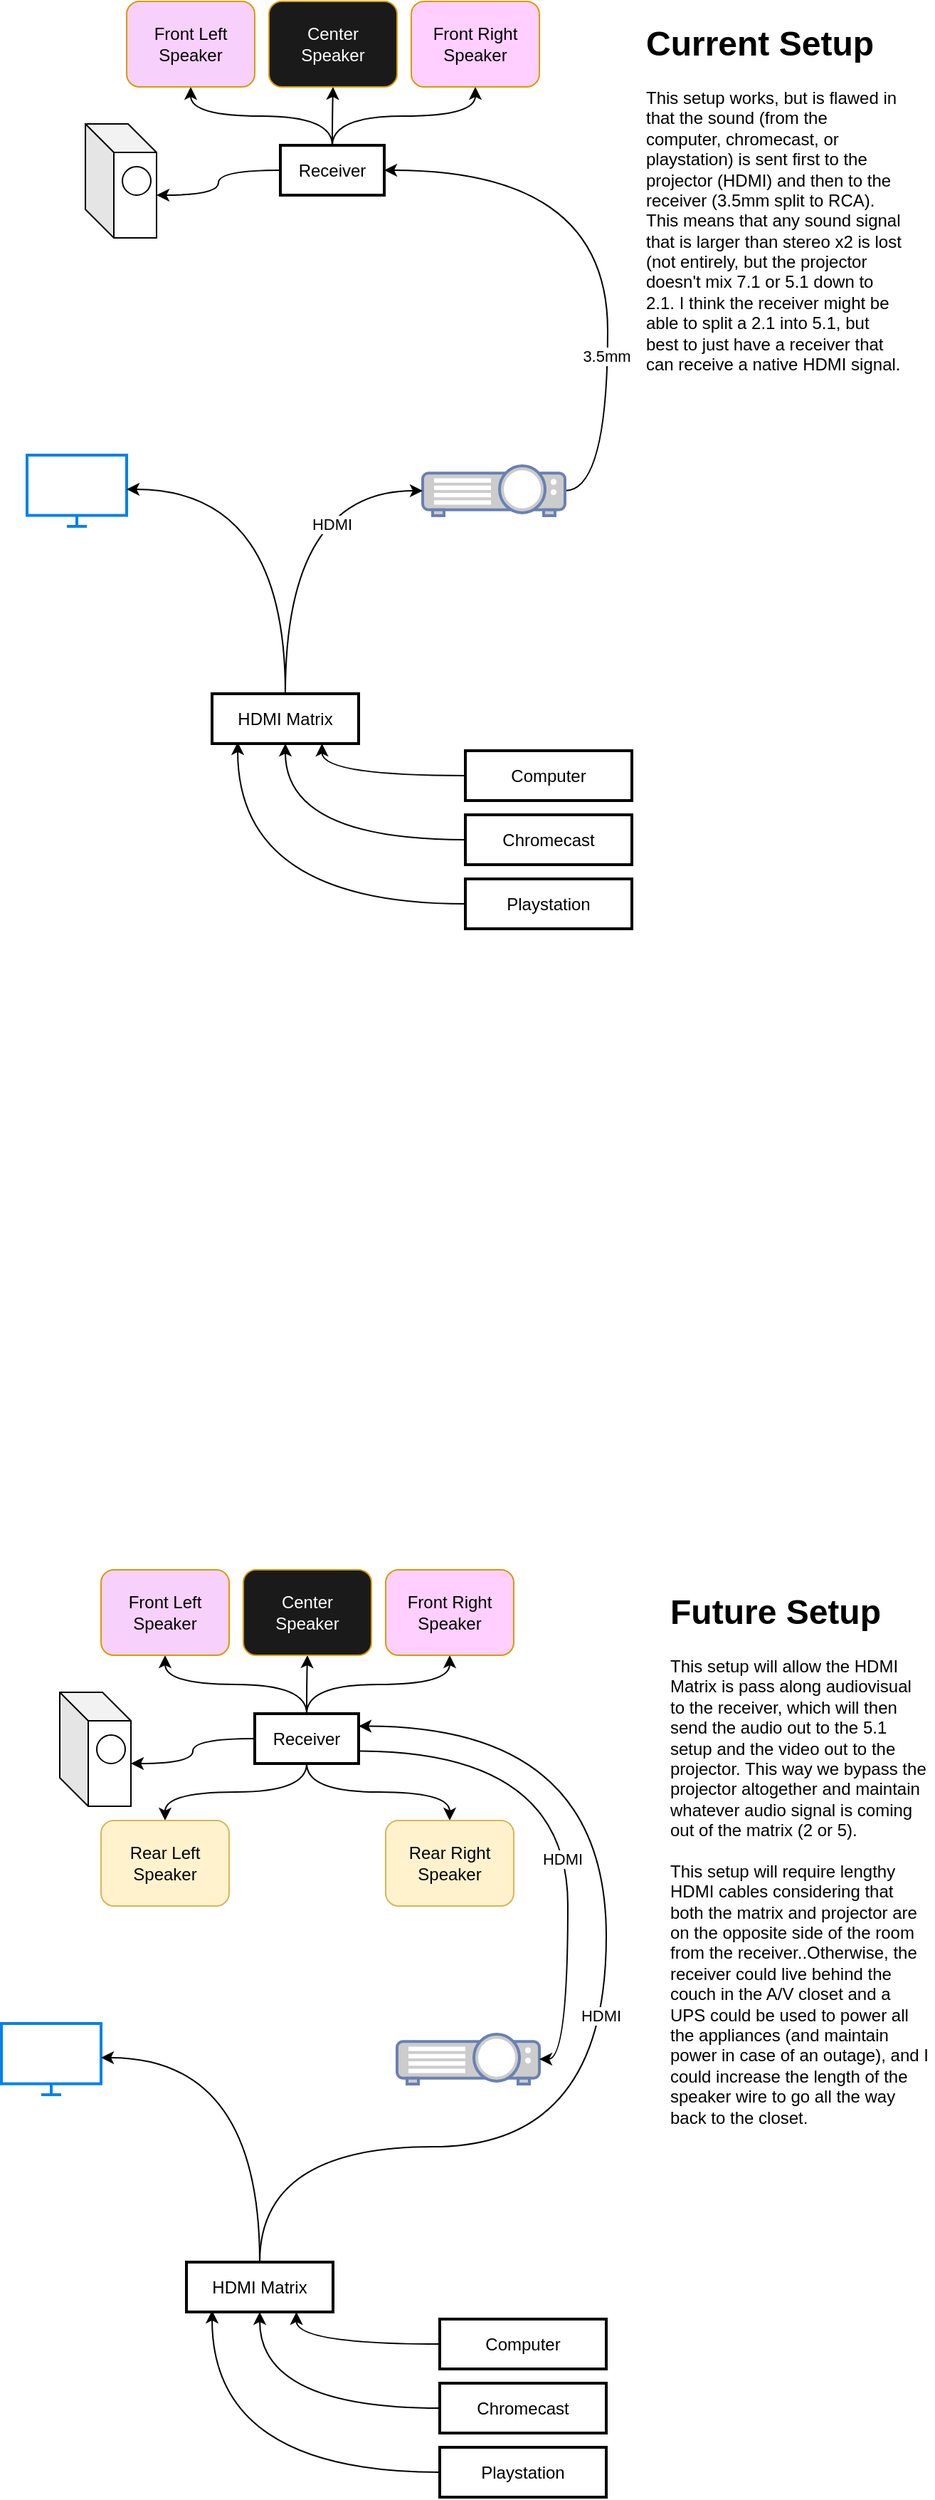 <mxfile version="22.1.4" type="github">
  <diagram name="Page-1" id="O4MCNGeHvffAUl4Sw91W">
    <mxGraphModel dx="830" dy="1658" grid="1" gridSize="10" guides="1" tooltips="1" connect="1" arrows="1" fold="1" page="1" pageScale="1" pageWidth="850" pageHeight="1100" math="0" shadow="0">
      <root>
        <mxCell id="0" />
        <mxCell id="1" parent="0" />
        <mxCell id="2" value="HDMI Matrix " style="whiteSpace=wrap;strokeWidth=2;" parent="1" vertex="1">
          <mxGeometry x="263" y="-390" width="103" height="35" as="geometry" />
        </mxCell>
        <mxCell id="ZQ4kMWdcflTAXWc-kiNd-30" style="edgeStyle=orthogonalEdgeStyle;curved=1;rounded=0;orthogonalLoop=1;jettySize=auto;html=1;entryX=0.5;entryY=1;entryDx=0;entryDy=0;exitX=0.5;exitY=0;exitDx=0;exitDy=0;endArrow=classic;endFill=1;" edge="1" parent="1" source="4" target="ZQ4kMWdcflTAXWc-kiNd-20">
          <mxGeometry relative="1" as="geometry" />
        </mxCell>
        <mxCell id="ZQ4kMWdcflTAXWc-kiNd-31" style="edgeStyle=orthogonalEdgeStyle;curved=1;rounded=0;orthogonalLoop=1;jettySize=auto;html=1;entryX=0.5;entryY=1;entryDx=0;entryDy=0;exitX=0.5;exitY=0;exitDx=0;exitDy=0;endArrow=classic;endFill=1;" edge="1" parent="1" source="4" target="ZQ4kMWdcflTAXWc-kiNd-21">
          <mxGeometry relative="1" as="geometry" />
        </mxCell>
        <mxCell id="ZQ4kMWdcflTAXWc-kiNd-32" style="edgeStyle=orthogonalEdgeStyle;curved=1;rounded=0;orthogonalLoop=1;jettySize=auto;html=1;entryX=0.5;entryY=1;entryDx=0;entryDy=0;endArrow=classic;endFill=1;" edge="1" parent="1" source="4" target="ZQ4kMWdcflTAXWc-kiNd-19">
          <mxGeometry relative="1" as="geometry" />
        </mxCell>
        <mxCell id="4" value="Receiver" style="whiteSpace=wrap;strokeWidth=2;" parent="1" vertex="1">
          <mxGeometry x="311" y="-775" width="73" height="35" as="geometry" />
        </mxCell>
        <mxCell id="ZQ4kMWdcflTAXWc-kiNd-42" style="edgeStyle=orthogonalEdgeStyle;curved=1;rounded=0;orthogonalLoop=1;jettySize=auto;html=1;entryX=0.75;entryY=1;entryDx=0;entryDy=0;endArrow=classic;endFill=1;endSize=6;" edge="1" parent="1" source="5" target="2">
          <mxGeometry relative="1" as="geometry" />
        </mxCell>
        <mxCell id="5" value="Computer" style="whiteSpace=wrap;strokeWidth=2;" parent="1" vertex="1">
          <mxGeometry x="441" y="-350" width="117" height="35" as="geometry" />
        </mxCell>
        <mxCell id="ZQ4kMWdcflTAXWc-kiNd-34" style="edgeStyle=orthogonalEdgeStyle;curved=1;rounded=0;orthogonalLoop=1;jettySize=auto;html=1;entryX=1;entryY=0.5;entryDx=0;entryDy=0;exitX=1;exitY=0.5;exitDx=0;exitDy=0;exitPerimeter=0;endArrow=classic;endFill=1;" edge="1" parent="1" source="ZQ4kMWdcflTAXWc-kiNd-10" target="4">
          <mxGeometry relative="1" as="geometry">
            <Array as="points">
              <mxPoint x="541" y="-532" />
              <mxPoint x="541" y="-757" />
            </Array>
          </mxGeometry>
        </mxCell>
        <mxCell id="ZQ4kMWdcflTAXWc-kiNd-159" value="3.5mm" style="edgeLabel;html=1;align=center;verticalAlign=middle;resizable=0;points=[];" vertex="1" connectable="0" parent="ZQ4kMWdcflTAXWc-kiNd-34">
          <mxGeometry x="-0.395" y="1" relative="1" as="geometry">
            <mxPoint as="offset" />
          </mxGeometry>
        </mxCell>
        <mxCell id="ZQ4kMWdcflTAXWc-kiNd-10" value="" style="fontColor=#0066CC;verticalAlign=top;verticalLabelPosition=bottom;labelPosition=center;align=center;html=1;outlineConnect=0;fillColor=#CCCCCC;strokeColor=#6881B3;gradientColor=none;gradientDirection=north;strokeWidth=2;shape=mxgraph.networks.video_projector;" vertex="1" parent="1">
          <mxGeometry x="411" y="-550" width="100" height="35" as="geometry" />
        </mxCell>
        <mxCell id="ZQ4kMWdcflTAXWc-kiNd-12" value="" style="html=1;verticalLabelPosition=bottom;align=center;labelBackgroundColor=#ffffff;verticalAlign=top;strokeWidth=2;strokeColor=#0080F0;shadow=0;dashed=0;shape=mxgraph.ios7.icons.monitor;" vertex="1" parent="1">
          <mxGeometry x="133" y="-557.5" width="70" height="50" as="geometry" />
        </mxCell>
        <mxCell id="ZQ4kMWdcflTAXWc-kiNd-14" style="edgeStyle=orthogonalEdgeStyle;rounded=0;orthogonalLoop=1;jettySize=auto;html=1;entryX=1;entryY=0.48;entryDx=0;entryDy=0;entryPerimeter=0;curved=1;exitX=0.5;exitY=0;exitDx=0;exitDy=0;endArrow=classic;endFill=1;endSize=6;" edge="1" parent="1" source="2" target="ZQ4kMWdcflTAXWc-kiNd-12">
          <mxGeometry relative="1" as="geometry" />
        </mxCell>
        <mxCell id="ZQ4kMWdcflTAXWc-kiNd-16" style="edgeStyle=orthogonalEdgeStyle;curved=1;rounded=0;orthogonalLoop=1;jettySize=auto;html=1;exitX=0.5;exitY=0;exitDx=0;exitDy=0;entryX=0;entryY=0.5;entryDx=0;entryDy=0;entryPerimeter=0;endArrow=classic;endFill=1;endSize=6;" edge="1" parent="1" source="2" target="ZQ4kMWdcflTAXWc-kiNd-10">
          <mxGeometry relative="1" as="geometry" />
        </mxCell>
        <mxCell id="ZQ4kMWdcflTAXWc-kiNd-160" value="HDMI" style="edgeLabel;html=1;align=center;verticalAlign=middle;resizable=0;points=[];" vertex="1" connectable="0" parent="ZQ4kMWdcflTAXWc-kiNd-16">
          <mxGeometry x="0.466" y="-23" relative="1" as="geometry">
            <mxPoint as="offset" />
          </mxGeometry>
        </mxCell>
        <mxCell id="ZQ4kMWdcflTAXWc-kiNd-24" value="" style="group;fillColor=default;" vertex="1" connectable="0" parent="1">
          <mxGeometry x="174" y="-790" width="50" height="80" as="geometry" />
        </mxCell>
        <mxCell id="ZQ4kMWdcflTAXWc-kiNd-22" value="" style="shape=cube;whiteSpace=wrap;html=1;boundedLbl=1;backgroundOutline=1;darkOpacity=0.05;darkOpacity2=0.1;" vertex="1" parent="ZQ4kMWdcflTAXWc-kiNd-24">
          <mxGeometry width="50" height="80" as="geometry" />
        </mxCell>
        <mxCell id="ZQ4kMWdcflTAXWc-kiNd-23" value="" style="ellipse;whiteSpace=wrap;html=1;" vertex="1" parent="ZQ4kMWdcflTAXWc-kiNd-24">
          <mxGeometry x="26" y="30" width="20" height="20" as="geometry" />
        </mxCell>
        <mxCell id="ZQ4kMWdcflTAXWc-kiNd-21" value="Front Left Speaker" style="rounded=1;whiteSpace=wrap;html=1;fillColor=#f7d0fc;strokeColor=#D79B00;" vertex="1" parent="1">
          <mxGeometry x="203" y="-876" width="90" height="60" as="geometry" />
        </mxCell>
        <mxCell id="ZQ4kMWdcflTAXWc-kiNd-19" value="&lt;div&gt;&lt;font color=&quot;#ffffff&quot;&gt;Center&lt;/font&gt; &lt;br&gt;&lt;/div&gt;&lt;div&gt;&lt;font color=&quot;#ffffff&quot;&gt;Speaker&lt;/font&gt;&lt;/div&gt;" style="rounded=1;whiteSpace=wrap;html=1;fillColor=#1A1A1A;strokeColor=#D79B00;" vertex="1" parent="1">
          <mxGeometry x="303" y="-876" width="90" height="60" as="geometry" />
        </mxCell>
        <mxCell id="ZQ4kMWdcflTAXWc-kiNd-20" value="Front Right Speaker" style="rounded=1;whiteSpace=wrap;html=1;fillColor=#FFCFFF;strokeColor=#D79B00;" vertex="1" parent="1">
          <mxGeometry x="403" y="-876" width="90" height="60" as="geometry" />
        </mxCell>
        <mxCell id="ZQ4kMWdcflTAXWc-kiNd-33" style="edgeStyle=orthogonalEdgeStyle;curved=1;rounded=0;orthogonalLoop=1;jettySize=auto;html=1;entryX=0;entryY=0;entryDx=50;entryDy=50;entryPerimeter=0;endArrow=classic;endFill=1;" edge="1" parent="1" source="4" target="ZQ4kMWdcflTAXWc-kiNd-22">
          <mxGeometry relative="1" as="geometry" />
        </mxCell>
        <mxCell id="ZQ4kMWdcflTAXWc-kiNd-43" style="edgeStyle=orthogonalEdgeStyle;curved=1;rounded=0;orthogonalLoop=1;jettySize=auto;html=1;entryX=0.5;entryY=1;entryDx=0;entryDy=0;endArrow=classic;endFill=1;endSize=6;" edge="1" parent="1" source="ZQ4kMWdcflTAXWc-kiNd-35" target="2">
          <mxGeometry relative="1" as="geometry">
            <mxPoint x="361" y="-370.5" as="targetPoint" />
          </mxGeometry>
        </mxCell>
        <mxCell id="ZQ4kMWdcflTAXWc-kiNd-35" value="Chromecast" style="whiteSpace=wrap;strokeWidth=2;" vertex="1" parent="1">
          <mxGeometry x="441" y="-305" width="117" height="35" as="geometry" />
        </mxCell>
        <mxCell id="ZQ4kMWdcflTAXWc-kiNd-44" style="edgeStyle=orthogonalEdgeStyle;curved=1;rounded=0;orthogonalLoop=1;jettySize=auto;html=1;entryX=0.175;entryY=0.971;entryDx=0;entryDy=0;entryPerimeter=0;endArrow=classic;endFill=1;endSize=6;" edge="1" parent="1" source="ZQ4kMWdcflTAXWc-kiNd-37" target="2">
          <mxGeometry relative="1" as="geometry">
            <mxPoint x="371" y="-370" as="targetPoint" />
          </mxGeometry>
        </mxCell>
        <mxCell id="ZQ4kMWdcflTAXWc-kiNd-37" value="Playstation" style="whiteSpace=wrap;strokeWidth=2;" vertex="1" parent="1">
          <mxGeometry x="441" y="-260" width="117" height="35" as="geometry" />
        </mxCell>
        <mxCell id="ZQ4kMWdcflTAXWc-kiNd-47" value="&lt;h1&gt;Current Setup&lt;br&gt;&lt;/h1&gt;This setup works, but is flawed in that the sound (from the computer, chromecast, or playstation) is sent first to the projector (HDMI) and then to the receiver (3.5mm split to RCA). This means that any sound signal that is larger than stereo x2 is lost (not entirely, but the projector doesn&#39;t mix 7.1 or 5.1 down to 2.1. I think the receiver might be able to split a 2.1 into 5.1, but best to just have a receiver that can receive a native HDMI signal." style="text;html=1;strokeColor=none;fillColor=none;spacing=5;spacingTop=-20;whiteSpace=wrap;overflow=hidden;rounded=0;" vertex="1" parent="1">
          <mxGeometry x="563" y="-866" width="190" height="266" as="geometry" />
        </mxCell>
        <mxCell id="ZQ4kMWdcflTAXWc-kiNd-169" style="edgeStyle=orthogonalEdgeStyle;curved=1;rounded=0;orthogonalLoop=1;jettySize=auto;html=1;exitX=0.5;exitY=0;exitDx=0;exitDy=0;entryX=1;entryY=0.25;entryDx=0;entryDy=0;endArrow=classic;endFill=1;" edge="1" parent="1" source="ZQ4kMWdcflTAXWc-kiNd-130" target="ZQ4kMWdcflTAXWc-kiNd-136">
          <mxGeometry relative="1" as="geometry">
            <Array as="points">
              <mxPoint x="296" y="630" />
              <mxPoint x="540" y="630" />
              <mxPoint x="540" y="335" />
            </Array>
          </mxGeometry>
        </mxCell>
        <mxCell id="ZQ4kMWdcflTAXWc-kiNd-170" value="HDMI" style="edgeLabel;html=1;align=center;verticalAlign=middle;resizable=0;points=[];" vertex="1" connectable="0" parent="ZQ4kMWdcflTAXWc-kiNd-169">
          <mxGeometry x="0.05" y="4" relative="1" as="geometry">
            <mxPoint as="offset" />
          </mxGeometry>
        </mxCell>
        <mxCell id="ZQ4kMWdcflTAXWc-kiNd-130" value="HDMI Matrix " style="whiteSpace=wrap;strokeWidth=2;" vertex="1" parent="1">
          <mxGeometry x="245" y="711" width="103" height="35" as="geometry" />
        </mxCell>
        <mxCell id="ZQ4kMWdcflTAXWc-kiNd-131" style="edgeStyle=orthogonalEdgeStyle;curved=1;rounded=0;orthogonalLoop=1;jettySize=auto;html=1;entryX=0.5;entryY=0;entryDx=0;entryDy=0;exitX=0.5;exitY=1;exitDx=0;exitDy=0;endArrow=classic;endFill=1;" edge="1" parent="1" source="ZQ4kMWdcflTAXWc-kiNd-136" target="ZQ4kMWdcflTAXWc-kiNd-148">
          <mxGeometry relative="1" as="geometry" />
        </mxCell>
        <mxCell id="ZQ4kMWdcflTAXWc-kiNd-132" style="edgeStyle=orthogonalEdgeStyle;curved=1;rounded=0;orthogonalLoop=1;jettySize=auto;html=1;entryX=0.5;entryY=0;entryDx=0;entryDy=0;exitX=0.5;exitY=1;exitDx=0;exitDy=0;endArrow=classic;endFill=1;" edge="1" parent="1" source="ZQ4kMWdcflTAXWc-kiNd-136" target="ZQ4kMWdcflTAXWc-kiNd-149">
          <mxGeometry relative="1" as="geometry" />
        </mxCell>
        <mxCell id="ZQ4kMWdcflTAXWc-kiNd-133" style="edgeStyle=orthogonalEdgeStyle;curved=1;rounded=0;orthogonalLoop=1;jettySize=auto;html=1;entryX=0.5;entryY=1;entryDx=0;entryDy=0;exitX=0.5;exitY=0;exitDx=0;exitDy=0;endArrow=classic;endFill=1;" edge="1" parent="1" source="ZQ4kMWdcflTAXWc-kiNd-136" target="ZQ4kMWdcflTAXWc-kiNd-151">
          <mxGeometry relative="1" as="geometry" />
        </mxCell>
        <mxCell id="ZQ4kMWdcflTAXWc-kiNd-134" style="edgeStyle=orthogonalEdgeStyle;curved=1;rounded=0;orthogonalLoop=1;jettySize=auto;html=1;entryX=0.5;entryY=1;entryDx=0;entryDy=0;exitX=0.5;exitY=0;exitDx=0;exitDy=0;endArrow=classic;endFill=1;" edge="1" parent="1" source="ZQ4kMWdcflTAXWc-kiNd-136" target="ZQ4kMWdcflTAXWc-kiNd-147">
          <mxGeometry relative="1" as="geometry" />
        </mxCell>
        <mxCell id="ZQ4kMWdcflTAXWc-kiNd-135" style="edgeStyle=orthogonalEdgeStyle;curved=1;rounded=0;orthogonalLoop=1;jettySize=auto;html=1;entryX=0.5;entryY=1;entryDx=0;entryDy=0;endArrow=classic;endFill=1;" edge="1" parent="1" source="ZQ4kMWdcflTAXWc-kiNd-136" target="ZQ4kMWdcflTAXWc-kiNd-150">
          <mxGeometry relative="1" as="geometry" />
        </mxCell>
        <mxCell id="ZQ4kMWdcflTAXWc-kiNd-136" value="Receiver" style="whiteSpace=wrap;strokeWidth=2;" vertex="1" parent="1">
          <mxGeometry x="293" y="326" width="73" height="35" as="geometry" />
        </mxCell>
        <mxCell id="ZQ4kMWdcflTAXWc-kiNd-137" style="edgeStyle=orthogonalEdgeStyle;curved=1;rounded=0;orthogonalLoop=1;jettySize=auto;html=1;entryX=0.75;entryY=1;entryDx=0;entryDy=0;endArrow=classic;endFill=1;endSize=6;" edge="1" parent="1" source="ZQ4kMWdcflTAXWc-kiNd-138" target="ZQ4kMWdcflTAXWc-kiNd-130">
          <mxGeometry relative="1" as="geometry" />
        </mxCell>
        <mxCell id="ZQ4kMWdcflTAXWc-kiNd-138" value="Computer" style="whiteSpace=wrap;strokeWidth=2;" vertex="1" parent="1">
          <mxGeometry x="423" y="751" width="117" height="35" as="geometry" />
        </mxCell>
        <mxCell id="ZQ4kMWdcflTAXWc-kiNd-140" value="" style="fontColor=#0066CC;verticalAlign=top;verticalLabelPosition=bottom;labelPosition=center;align=center;html=1;outlineConnect=0;fillColor=#CCCCCC;strokeColor=#6881B3;gradientColor=none;gradientDirection=north;strokeWidth=2;shape=mxgraph.networks.video_projector;" vertex="1" parent="1">
          <mxGeometry x="393" y="551" width="100" height="35" as="geometry" />
        </mxCell>
        <mxCell id="ZQ4kMWdcflTAXWc-kiNd-141" value="" style="html=1;verticalLabelPosition=bottom;align=center;labelBackgroundColor=#ffffff;verticalAlign=top;strokeWidth=2;strokeColor=#0080F0;shadow=0;dashed=0;shape=mxgraph.ios7.icons.monitor;" vertex="1" parent="1">
          <mxGeometry x="115" y="543.5" width="70" height="50" as="geometry" />
        </mxCell>
        <mxCell id="ZQ4kMWdcflTAXWc-kiNd-142" style="edgeStyle=orthogonalEdgeStyle;rounded=0;orthogonalLoop=1;jettySize=auto;html=1;entryX=1;entryY=0.48;entryDx=0;entryDy=0;entryPerimeter=0;curved=1;exitX=0.5;exitY=0;exitDx=0;exitDy=0;endArrow=classic;endFill=1;endSize=6;" edge="1" parent="1" source="ZQ4kMWdcflTAXWc-kiNd-130" target="ZQ4kMWdcflTAXWc-kiNd-141">
          <mxGeometry relative="1" as="geometry" />
        </mxCell>
        <mxCell id="ZQ4kMWdcflTAXWc-kiNd-144" value="" style="group;fillColor=default;" vertex="1" connectable="0" parent="1">
          <mxGeometry x="156" y="311" width="50" height="80" as="geometry" />
        </mxCell>
        <mxCell id="ZQ4kMWdcflTAXWc-kiNd-145" value="" style="shape=cube;whiteSpace=wrap;html=1;boundedLbl=1;backgroundOutline=1;darkOpacity=0.05;darkOpacity2=0.1;" vertex="1" parent="ZQ4kMWdcflTAXWc-kiNd-144">
          <mxGeometry width="50" height="80" as="geometry" />
        </mxCell>
        <mxCell id="ZQ4kMWdcflTAXWc-kiNd-146" value="" style="ellipse;whiteSpace=wrap;html=1;" vertex="1" parent="ZQ4kMWdcflTAXWc-kiNd-144">
          <mxGeometry x="26" y="30" width="20" height="20" as="geometry" />
        </mxCell>
        <mxCell id="ZQ4kMWdcflTAXWc-kiNd-147" value="Front Left Speaker" style="rounded=1;whiteSpace=wrap;html=1;fillColor=#f7d0fc;strokeColor=#D79B00;" vertex="1" parent="1">
          <mxGeometry x="185" y="225" width="90" height="60" as="geometry" />
        </mxCell>
        <mxCell id="ZQ4kMWdcflTAXWc-kiNd-148" value="Rear Right Speaker" style="rounded=1;whiteSpace=wrap;html=1;fillColor=#fff2cc;strokeColor=#d6b656;" vertex="1" parent="1">
          <mxGeometry x="385" y="401" width="90" height="60" as="geometry" />
        </mxCell>
        <mxCell id="ZQ4kMWdcflTAXWc-kiNd-149" value="Rear Left Speaker" style="rounded=1;whiteSpace=wrap;html=1;fillColor=#fff2cc;strokeColor=#d6b656;" vertex="1" parent="1">
          <mxGeometry x="185" y="401" width="90" height="60" as="geometry" />
        </mxCell>
        <mxCell id="ZQ4kMWdcflTAXWc-kiNd-150" value="&lt;div&gt;&lt;font color=&quot;#ffffff&quot;&gt;Center&lt;/font&gt; &lt;br&gt;&lt;/div&gt;&lt;div&gt;&lt;font color=&quot;#ffffff&quot;&gt;Speaker&lt;/font&gt;&lt;/div&gt;" style="rounded=1;whiteSpace=wrap;html=1;fillColor=#1A1A1A;strokeColor=#D79B00;" vertex="1" parent="1">
          <mxGeometry x="285" y="225" width="90" height="60" as="geometry" />
        </mxCell>
        <mxCell id="ZQ4kMWdcflTAXWc-kiNd-151" value="Front Right Speaker" style="rounded=1;whiteSpace=wrap;html=1;fillColor=#FFCFFF;strokeColor=#D79B00;" vertex="1" parent="1">
          <mxGeometry x="385" y="225" width="90" height="60" as="geometry" />
        </mxCell>
        <mxCell id="ZQ4kMWdcflTAXWc-kiNd-152" style="edgeStyle=orthogonalEdgeStyle;curved=1;rounded=0;orthogonalLoop=1;jettySize=auto;html=1;entryX=0;entryY=0;entryDx=50;entryDy=50;entryPerimeter=0;endArrow=classic;endFill=1;" edge="1" parent="1" source="ZQ4kMWdcflTAXWc-kiNd-136" target="ZQ4kMWdcflTAXWc-kiNd-145">
          <mxGeometry relative="1" as="geometry" />
        </mxCell>
        <mxCell id="ZQ4kMWdcflTAXWc-kiNd-153" style="edgeStyle=orthogonalEdgeStyle;curved=1;rounded=0;orthogonalLoop=1;jettySize=auto;html=1;entryX=0.5;entryY=1;entryDx=0;entryDy=0;endArrow=classic;endFill=1;endSize=6;" edge="1" parent="1" source="ZQ4kMWdcflTAXWc-kiNd-154" target="ZQ4kMWdcflTAXWc-kiNd-130">
          <mxGeometry relative="1" as="geometry">
            <mxPoint x="343" y="730.5" as="targetPoint" />
          </mxGeometry>
        </mxCell>
        <mxCell id="ZQ4kMWdcflTAXWc-kiNd-154" value="Chromecast" style="whiteSpace=wrap;strokeWidth=2;" vertex="1" parent="1">
          <mxGeometry x="423" y="796" width="117" height="35" as="geometry" />
        </mxCell>
        <mxCell id="ZQ4kMWdcflTAXWc-kiNd-155" style="edgeStyle=orthogonalEdgeStyle;curved=1;rounded=0;orthogonalLoop=1;jettySize=auto;html=1;entryX=0.175;entryY=0.971;entryDx=0;entryDy=0;entryPerimeter=0;endArrow=classic;endFill=1;endSize=6;" edge="1" parent="1" source="ZQ4kMWdcflTAXWc-kiNd-156" target="ZQ4kMWdcflTAXWc-kiNd-130">
          <mxGeometry relative="1" as="geometry">
            <mxPoint x="353" y="731" as="targetPoint" />
          </mxGeometry>
        </mxCell>
        <mxCell id="ZQ4kMWdcflTAXWc-kiNd-156" value="Playstation" style="whiteSpace=wrap;strokeWidth=2;" vertex="1" parent="1">
          <mxGeometry x="423" y="841" width="117" height="35" as="geometry" />
        </mxCell>
        <UserObject label="&lt;h1&gt;Future Setup&lt;br&gt;&lt;/h1&gt;&lt;div&gt;This setup will allow the HDMI Matrix is pass along audiovisual to the receiver, which will then send the audio out to the 5.1 setup and the video out to the projector. This way we bypass the projector altogether and maintain whatever audio signal is coming out of the matrix (2 or 5). &lt;br&gt;&lt;/div&gt;&lt;div&gt;&lt;br&gt;&lt;/div&gt;&lt;div&gt;This setup will require lengthy HDMI cables considering that both the matrix and projector are on the opposite side of the room from the receiver..Otherwise, the receiver could live behind the couch in the A/V closet and a UPS could be used to power all the appliances (and maintain power in case of an outage), and I could increase the length of the speaker wire to go all the way back to the closet.&lt;br&gt;&lt;/div&gt;" link="https://www.nytimes.com/wirecutter/reviews/best-uninterruptible-power-supply-ups/" linkTarget="_blank" id="ZQ4kMWdcflTAXWc-kiNd-157">
          <mxCell style="text;html=1;strokeColor=none;fillColor=none;spacing=5;spacingTop=-20;whiteSpace=wrap;overflow=hidden;rounded=0;" vertex="1" parent="1">
            <mxGeometry x="580" y="235" width="190" height="395" as="geometry" />
          </mxCell>
        </UserObject>
        <mxCell id="ZQ4kMWdcflTAXWc-kiNd-167" style="edgeStyle=orthogonalEdgeStyle;curved=1;rounded=0;orthogonalLoop=1;jettySize=auto;html=1;exitX=1;exitY=0.75;exitDx=0;exitDy=0;entryX=1;entryY=0.5;entryDx=0;entryDy=0;entryPerimeter=0;endArrow=classic;endFill=1;" edge="1" parent="1" source="ZQ4kMWdcflTAXWc-kiNd-136" target="ZQ4kMWdcflTAXWc-kiNd-140">
          <mxGeometry relative="1" as="geometry" />
        </mxCell>
        <mxCell id="ZQ4kMWdcflTAXWc-kiNd-168" value="HDMI" style="edgeLabel;html=1;align=center;verticalAlign=middle;resizable=0;points=[];" vertex="1" connectable="0" parent="ZQ4kMWdcflTAXWc-kiNd-167">
          <mxGeometry x="0.158" y="-4" relative="1" as="geometry">
            <mxPoint as="offset" />
          </mxGeometry>
        </mxCell>
      </root>
    </mxGraphModel>
  </diagram>
</mxfile>
